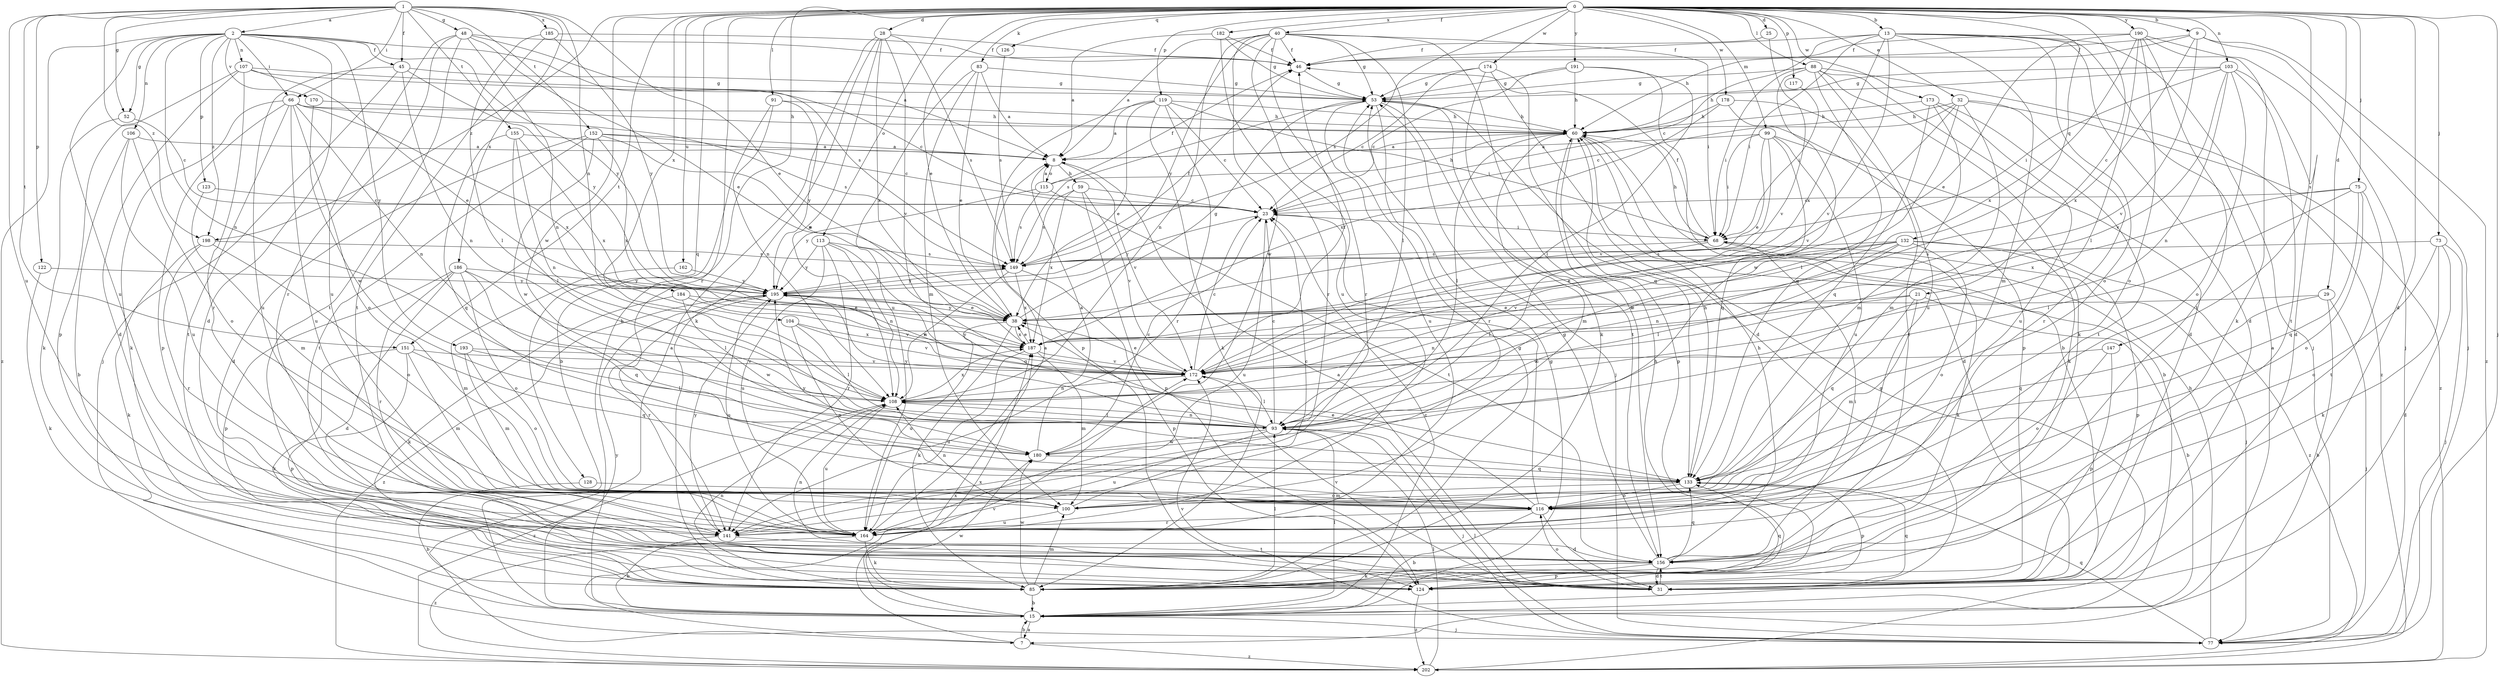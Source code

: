 strict digraph  {
0;
1;
2;
7;
8;
9;
13;
15;
21;
23;
25;
28;
29;
31;
32;
38;
40;
45;
46;
48;
52;
53;
59;
60;
66;
68;
73;
75;
77;
83;
85;
88;
91;
93;
99;
100;
103;
104;
106;
107;
108;
113;
115;
116;
117;
119;
122;
123;
124;
126;
128;
132;
133;
141;
147;
149;
151;
152;
155;
156;
162;
164;
170;
172;
173;
174;
178;
180;
182;
184;
185;
186;
187;
190;
191;
193;
195;
198;
202;
0 -> 9  [label=b];
0 -> 13  [label=b];
0 -> 15  [label=b];
0 -> 21  [label=c];
0 -> 25  [label=d];
0 -> 28  [label=d];
0 -> 29  [label=d];
0 -> 31  [label=d];
0 -> 32  [label=e];
0 -> 38  [label=e];
0 -> 40  [label=f];
0 -> 73  [label=j];
0 -> 75  [label=j];
0 -> 77  [label=j];
0 -> 83  [label=k];
0 -> 88  [label=l];
0 -> 91  [label=l];
0 -> 99  [label=m];
0 -> 103  [label=n];
0 -> 113  [label=o];
0 -> 117  [label=p];
0 -> 119  [label=p];
0 -> 126  [label=q];
0 -> 128  [label=q];
0 -> 132  [label=q];
0 -> 141  [label=r];
0 -> 147  [label=s];
0 -> 149  [label=s];
0 -> 151  [label=t];
0 -> 162  [label=u];
0 -> 173  [label=w];
0 -> 174  [label=w];
0 -> 178  [label=w];
0 -> 180  [label=w];
0 -> 182  [label=x];
0 -> 184  [label=x];
0 -> 190  [label=y];
0 -> 191  [label=y];
0 -> 198  [label=z];
1 -> 2  [label=a];
1 -> 38  [label=e];
1 -> 45  [label=f];
1 -> 48  [label=g];
1 -> 52  [label=g];
1 -> 66  [label=i];
1 -> 104  [label=n];
1 -> 122  [label=p];
1 -> 151  [label=t];
1 -> 152  [label=t];
1 -> 155  [label=t];
1 -> 164  [label=u];
1 -> 185  [label=x];
1 -> 186  [label=x];
1 -> 198  [label=z];
2 -> 31  [label=d];
2 -> 45  [label=f];
2 -> 52  [label=g];
2 -> 66  [label=i];
2 -> 106  [label=n];
2 -> 107  [label=n];
2 -> 108  [label=n];
2 -> 123  [label=p];
2 -> 149  [label=s];
2 -> 164  [label=u];
2 -> 170  [label=v];
2 -> 193  [label=y];
2 -> 195  [label=y];
2 -> 198  [label=z];
2 -> 202  [label=z];
7 -> 15  [label=b];
7 -> 172  [label=v];
7 -> 187  [label=x];
7 -> 202  [label=z];
8 -> 59  [label=h];
8 -> 115  [label=o];
8 -> 172  [label=v];
9 -> 46  [label=f];
9 -> 60  [label=h];
9 -> 77  [label=j];
9 -> 172  [label=v];
9 -> 187  [label=x];
9 -> 202  [label=z];
13 -> 7  [label=a];
13 -> 23  [label=c];
13 -> 31  [label=d];
13 -> 46  [label=f];
13 -> 68  [label=i];
13 -> 77  [label=j];
13 -> 100  [label=m];
13 -> 116  [label=o];
13 -> 172  [label=v];
13 -> 187  [label=x];
15 -> 7  [label=a];
15 -> 23  [label=c];
15 -> 53  [label=g];
15 -> 77  [label=j];
15 -> 93  [label=l];
15 -> 180  [label=w];
15 -> 187  [label=x];
15 -> 195  [label=y];
21 -> 15  [label=b];
21 -> 38  [label=e];
21 -> 100  [label=m];
21 -> 108  [label=n];
21 -> 133  [label=q];
23 -> 68  [label=i];
23 -> 164  [label=u];
23 -> 195  [label=y];
25 -> 46  [label=f];
25 -> 172  [label=v];
28 -> 7  [label=a];
28 -> 46  [label=f];
28 -> 85  [label=k];
28 -> 108  [label=n];
28 -> 149  [label=s];
28 -> 172  [label=v];
28 -> 187  [label=x];
29 -> 15  [label=b];
29 -> 38  [label=e];
29 -> 77  [label=j];
29 -> 133  [label=q];
31 -> 8  [label=a];
31 -> 116  [label=o];
31 -> 133  [label=q];
31 -> 156  [label=t];
31 -> 172  [label=v];
32 -> 23  [label=c];
32 -> 60  [label=h];
32 -> 93  [label=l];
32 -> 100  [label=m];
32 -> 141  [label=r];
32 -> 172  [label=v];
32 -> 202  [label=z];
38 -> 53  [label=g];
38 -> 85  [label=k];
38 -> 164  [label=u];
38 -> 187  [label=x];
38 -> 195  [label=y];
40 -> 8  [label=a];
40 -> 46  [label=f];
40 -> 53  [label=g];
40 -> 68  [label=i];
40 -> 93  [label=l];
40 -> 108  [label=n];
40 -> 141  [label=r];
40 -> 156  [label=t];
40 -> 164  [label=u];
40 -> 180  [label=w];
40 -> 195  [label=y];
45 -> 53  [label=g];
45 -> 77  [label=j];
45 -> 108  [label=n];
45 -> 164  [label=u];
45 -> 195  [label=y];
46 -> 53  [label=g];
48 -> 8  [label=a];
48 -> 38  [label=e];
48 -> 46  [label=f];
48 -> 108  [label=n];
48 -> 141  [label=r];
48 -> 156  [label=t];
48 -> 164  [label=u];
52 -> 23  [label=c];
52 -> 85  [label=k];
53 -> 60  [label=h];
53 -> 77  [label=j];
53 -> 141  [label=r];
53 -> 149  [label=s];
53 -> 156  [label=t];
53 -> 164  [label=u];
59 -> 23  [label=c];
59 -> 124  [label=p];
59 -> 149  [label=s];
59 -> 172  [label=v];
59 -> 187  [label=x];
60 -> 8  [label=a];
60 -> 15  [label=b];
60 -> 31  [label=d];
60 -> 93  [label=l];
60 -> 100  [label=m];
60 -> 124  [label=p];
66 -> 60  [label=h];
66 -> 85  [label=k];
66 -> 108  [label=n];
66 -> 116  [label=o];
66 -> 124  [label=p];
66 -> 149  [label=s];
66 -> 156  [label=t];
66 -> 164  [label=u];
66 -> 187  [label=x];
68 -> 46  [label=f];
68 -> 60  [label=h];
68 -> 77  [label=j];
68 -> 85  [label=k];
68 -> 93  [label=l];
68 -> 149  [label=s];
73 -> 31  [label=d];
73 -> 77  [label=j];
73 -> 85  [label=k];
73 -> 116  [label=o];
73 -> 149  [label=s];
75 -> 23  [label=c];
75 -> 93  [label=l];
75 -> 116  [label=o];
75 -> 133  [label=q];
75 -> 156  [label=t];
75 -> 187  [label=x];
77 -> 60  [label=h];
77 -> 93  [label=l];
77 -> 133  [label=q];
77 -> 172  [label=v];
83 -> 8  [label=a];
83 -> 38  [label=e];
83 -> 53  [label=g];
83 -> 100  [label=m];
83 -> 164  [label=u];
85 -> 15  [label=b];
85 -> 53  [label=g];
85 -> 93  [label=l];
85 -> 100  [label=m];
85 -> 108  [label=n];
85 -> 133  [label=q];
85 -> 180  [label=w];
88 -> 31  [label=d];
88 -> 53  [label=g];
88 -> 68  [label=i];
88 -> 85  [label=k];
88 -> 133  [label=q];
88 -> 164  [label=u];
88 -> 180  [label=w];
88 -> 202  [label=z];
91 -> 15  [label=b];
91 -> 60  [label=h];
91 -> 108  [label=n];
91 -> 195  [label=y];
93 -> 23  [label=c];
93 -> 77  [label=j];
93 -> 108  [label=n];
93 -> 164  [label=u];
93 -> 180  [label=w];
93 -> 195  [label=y];
99 -> 8  [label=a];
99 -> 38  [label=e];
99 -> 68  [label=i];
99 -> 85  [label=k];
99 -> 133  [label=q];
99 -> 164  [label=u];
99 -> 172  [label=v];
100 -> 23  [label=c];
100 -> 108  [label=n];
100 -> 164  [label=u];
103 -> 31  [label=d];
103 -> 53  [label=g];
103 -> 60  [label=h];
103 -> 68  [label=i];
103 -> 108  [label=n];
103 -> 116  [label=o];
103 -> 156  [label=t];
103 -> 172  [label=v];
104 -> 93  [label=l];
104 -> 116  [label=o];
104 -> 172  [label=v];
104 -> 187  [label=x];
106 -> 8  [label=a];
106 -> 15  [label=b];
106 -> 116  [label=o];
106 -> 164  [label=u];
107 -> 23  [label=c];
107 -> 31  [label=d];
107 -> 38  [label=e];
107 -> 53  [label=g];
107 -> 124  [label=p];
107 -> 141  [label=r];
108 -> 93  [label=l];
108 -> 164  [label=u];
108 -> 187  [label=x];
108 -> 202  [label=z];
113 -> 108  [label=n];
113 -> 133  [label=q];
113 -> 141  [label=r];
113 -> 149  [label=s];
113 -> 164  [label=u];
113 -> 195  [label=y];
115 -> 8  [label=a];
115 -> 46  [label=f];
115 -> 60  [label=h];
115 -> 149  [label=s];
115 -> 156  [label=t];
115 -> 195  [label=y];
116 -> 15  [label=b];
116 -> 23  [label=c];
116 -> 31  [label=d];
116 -> 38  [label=e];
116 -> 141  [label=r];
117 -> 68  [label=i];
119 -> 8  [label=a];
119 -> 23  [label=c];
119 -> 38  [label=e];
119 -> 60  [label=h];
119 -> 68  [label=i];
119 -> 85  [label=k];
119 -> 124  [label=p];
119 -> 141  [label=r];
122 -> 85  [label=k];
122 -> 195  [label=y];
123 -> 23  [label=c];
123 -> 100  [label=m];
124 -> 60  [label=h];
124 -> 202  [label=z];
126 -> 149  [label=s];
128 -> 15  [label=b];
128 -> 116  [label=o];
132 -> 38  [label=e];
132 -> 93  [label=l];
132 -> 108  [label=n];
132 -> 116  [label=o];
132 -> 124  [label=p];
132 -> 149  [label=s];
132 -> 172  [label=v];
132 -> 202  [label=z];
133 -> 60  [label=h];
133 -> 100  [label=m];
133 -> 116  [label=o];
133 -> 124  [label=p];
133 -> 195  [label=y];
141 -> 15  [label=b];
141 -> 156  [label=t];
141 -> 195  [label=y];
147 -> 116  [label=o];
147 -> 124  [label=p];
147 -> 172  [label=v];
149 -> 46  [label=f];
149 -> 108  [label=n];
149 -> 124  [label=p];
149 -> 187  [label=x];
149 -> 195  [label=y];
151 -> 85  [label=k];
151 -> 100  [label=m];
151 -> 124  [label=p];
151 -> 133  [label=q];
151 -> 172  [label=v];
152 -> 8  [label=a];
152 -> 23  [label=c];
152 -> 31  [label=d];
152 -> 38  [label=e];
152 -> 156  [label=t];
152 -> 180  [label=w];
152 -> 187  [label=x];
155 -> 8  [label=a];
155 -> 93  [label=l];
155 -> 108  [label=n];
155 -> 133  [label=q];
155 -> 187  [label=x];
156 -> 31  [label=d];
156 -> 53  [label=g];
156 -> 60  [label=h];
156 -> 68  [label=i];
156 -> 85  [label=k];
156 -> 108  [label=n];
156 -> 124  [label=p];
156 -> 133  [label=q];
162 -> 100  [label=m];
162 -> 195  [label=y];
164 -> 8  [label=a];
164 -> 85  [label=k];
164 -> 202  [label=z];
170 -> 60  [label=h];
170 -> 180  [label=w];
172 -> 23  [label=c];
172 -> 38  [label=e];
172 -> 46  [label=f];
172 -> 93  [label=l];
172 -> 108  [label=n];
172 -> 195  [label=y];
173 -> 60  [label=h];
173 -> 100  [label=m];
173 -> 133  [label=q];
173 -> 156  [label=t];
173 -> 164  [label=u];
174 -> 23  [label=c];
174 -> 31  [label=d];
174 -> 53  [label=g];
174 -> 85  [label=k];
174 -> 133  [label=q];
178 -> 60  [label=h];
178 -> 124  [label=p];
178 -> 156  [label=t];
178 -> 187  [label=x];
180 -> 8  [label=a];
180 -> 23  [label=c];
180 -> 133  [label=q];
182 -> 8  [label=a];
182 -> 46  [label=f];
182 -> 53  [label=g];
182 -> 141  [label=r];
184 -> 38  [label=e];
184 -> 85  [label=k];
184 -> 172  [label=v];
184 -> 180  [label=w];
185 -> 46  [label=f];
185 -> 93  [label=l];
185 -> 156  [label=t];
185 -> 195  [label=y];
186 -> 31  [label=d];
186 -> 93  [label=l];
186 -> 116  [label=o];
186 -> 124  [label=p];
186 -> 133  [label=q];
186 -> 141  [label=r];
186 -> 195  [label=y];
187 -> 38  [label=e];
187 -> 100  [label=m];
187 -> 164  [label=u];
187 -> 172  [label=v];
190 -> 38  [label=e];
190 -> 46  [label=f];
190 -> 77  [label=j];
190 -> 85  [label=k];
190 -> 93  [label=l];
190 -> 116  [label=o];
190 -> 156  [label=t];
190 -> 187  [label=x];
191 -> 15  [label=b];
191 -> 23  [label=c];
191 -> 53  [label=g];
191 -> 60  [label=h];
191 -> 93  [label=l];
193 -> 93  [label=l];
193 -> 100  [label=m];
193 -> 116  [label=o];
193 -> 172  [label=v];
195 -> 38  [label=e];
195 -> 141  [label=r];
195 -> 149  [label=s];
195 -> 164  [label=u];
195 -> 172  [label=v];
195 -> 202  [label=z];
198 -> 85  [label=k];
198 -> 116  [label=o];
198 -> 141  [label=r];
198 -> 149  [label=s];
202 -> 53  [label=g];
202 -> 93  [label=l];
}
